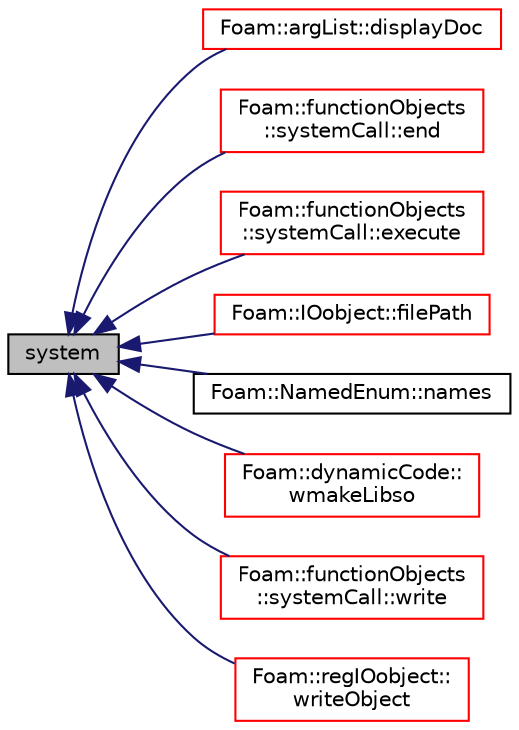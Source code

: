 digraph "system"
{
  bgcolor="transparent";
  edge [fontname="Helvetica",fontsize="10",labelfontname="Helvetica",labelfontsize="10"];
  node [fontname="Helvetica",fontsize="10",shape=record];
  rankdir="LR";
  Node1 [label="system",height=0.2,width=0.4,color="black", fillcolor="grey75", style="filled", fontcolor="black"];
  Node1 -> Node2 [dir="back",color="midnightblue",fontsize="10",style="solid",fontname="Helvetica"];
  Node2 [label="Foam::argList::displayDoc",height=0.2,width=0.4,color="red",URL="$a00067.html#a5e97703e7a4558fc3db953c46175f1d2",tooltip="Display documentation in browser. "];
  Node1 -> Node3 [dir="back",color="midnightblue",fontsize="10",style="solid",fontname="Helvetica"];
  Node3 [label="Foam::functionObjects\l::systemCall::end",height=0.2,width=0.4,color="red",URL="$a02622.html#aaf81d3fdaf258088d7692fa70cece087",tooltip="Execute the \"endCalls\" at the final time-loop. "];
  Node1 -> Node4 [dir="back",color="midnightblue",fontsize="10",style="solid",fontname="Helvetica"];
  Node4 [label="Foam::functionObjects\l::systemCall::execute",height=0.2,width=0.4,color="red",URL="$a02622.html#a61af3e60b94ae3e748f6fbac1e794af7",tooltip="Execute the \"executeCalls\" at each time-step. "];
  Node1 -> Node5 [dir="back",color="midnightblue",fontsize="10",style="solid",fontname="Helvetica"];
  Node5 [label="Foam::IOobject::filePath",height=0.2,width=0.4,color="red",URL="$a01197.html#ae01669f614e6edcf76455737b47707fd",tooltip="Return complete path + object name if the file exists. "];
  Node1 -> Node6 [dir="back",color="midnightblue",fontsize="10",style="solid",fontname="Helvetica"];
  Node6 [label="Foam::NamedEnum::names",height=0.2,width=0.4,color="black",URL="$a01602.html#a7350da3a0edd92cd11e6c479c9967dc8"];
  Node1 -> Node7 [dir="back",color="midnightblue",fontsize="10",style="solid",fontname="Helvetica"];
  Node7 [label="Foam::dynamicCode::\lwmakeLibso",height=0.2,width=0.4,color="red",URL="$a00604.html#a0ca3a27a83c9af8d418a850d2154afba",tooltip="Compile a libso. "];
  Node1 -> Node8 [dir="back",color="midnightblue",fontsize="10",style="solid",fontname="Helvetica"];
  Node8 [label="Foam::functionObjects\l::systemCall::write",height=0.2,width=0.4,color="red",URL="$a02622.html#aac759501cf6c7895a70eecbef0226ae1",tooltip="Write, execute the \"writeCalls\". "];
  Node1 -> Node9 [dir="back",color="midnightblue",fontsize="10",style="solid",fontname="Helvetica"];
  Node9 [label="Foam::regIOobject::\lwriteObject",height=0.2,width=0.4,color="red",URL="$a02193.html#a25cce2a2cb8ccf489894549d23b116c8",tooltip="Write using given format, version and compression. "];
}
